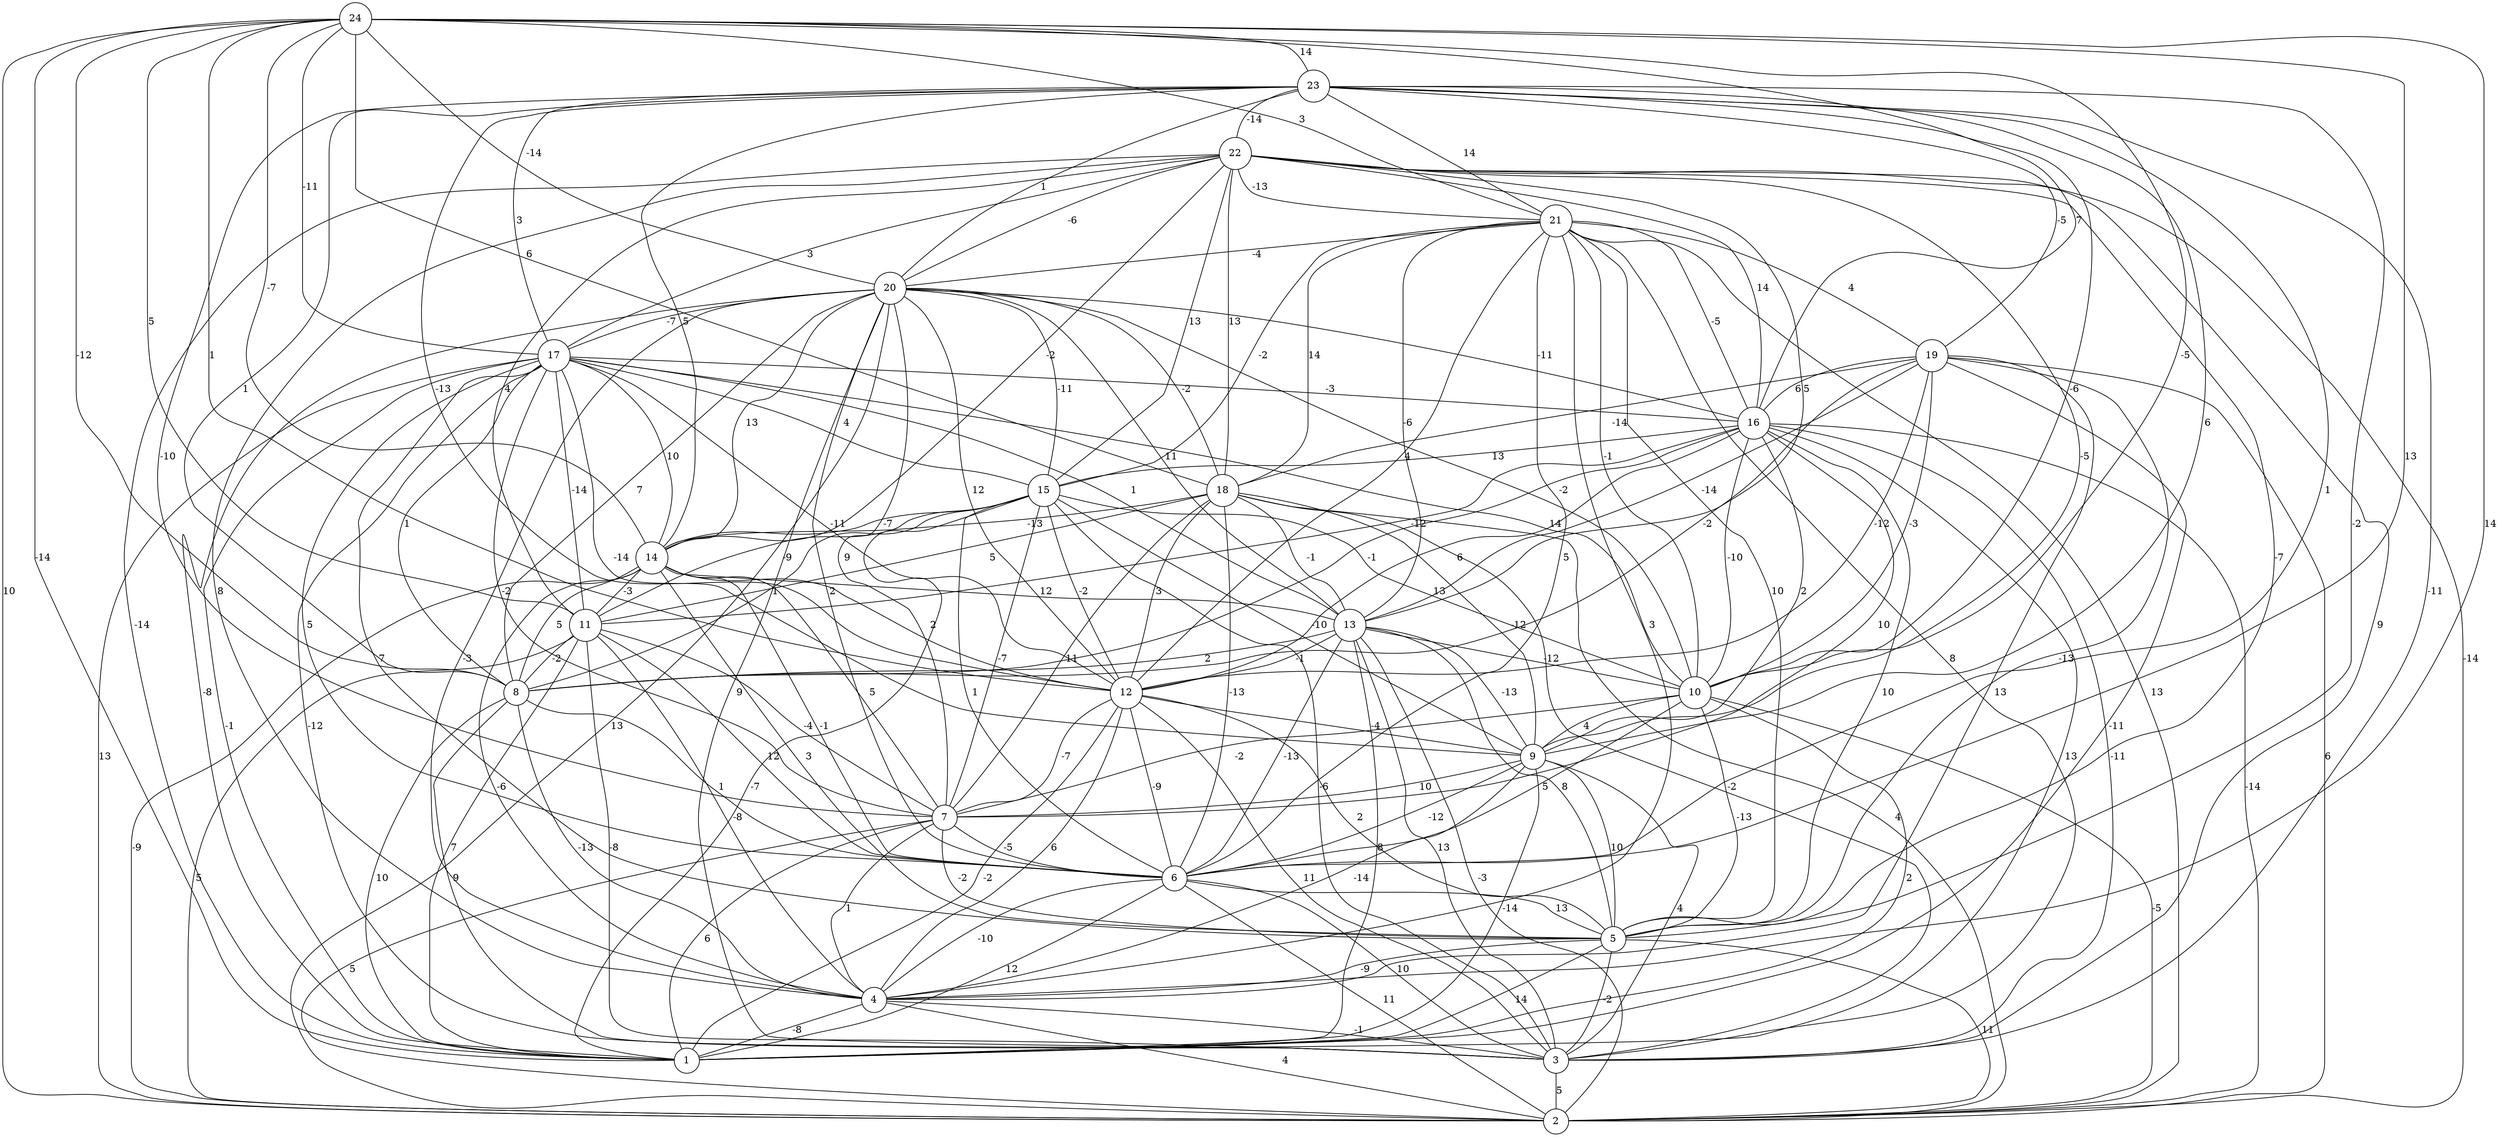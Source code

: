 graph { 
	 fontname="Helvetica,Arial,sans-serif" 
	 node [shape = circle]; 
	 24 -- 1 [label = "-14"];
	 24 -- 2 [label = "10"];
	 24 -- 4 [label = "14"];
	 24 -- 6 [label = "13"];
	 24 -- 8 [label = "-12"];
	 24 -- 10 [label = "-5"];
	 24 -- 11 [label = "5"];
	 24 -- 12 [label = "1"];
	 24 -- 14 [label = "-7"];
	 24 -- 16 [label = "7"];
	 24 -- 17 [label = "-11"];
	 24 -- 18 [label = "6"];
	 24 -- 20 [label = "-14"];
	 24 -- 21 [label = "3"];
	 24 -- 23 [label = "14"];
	 23 -- 3 [label = "-11"];
	 23 -- 5 [label = "-2"];
	 23 -- 6 [label = "1"];
	 23 -- 7 [label = "-10"];
	 23 -- 8 [label = "1"];
	 23 -- 9 [label = "6"];
	 23 -- 10 [label = "-6"];
	 23 -- 12 [label = "-13"];
	 23 -- 14 [label = "5"];
	 23 -- 17 [label = "3"];
	 23 -- 19 [label = "-5"];
	 23 -- 20 [label = "1"];
	 23 -- 21 [label = "14"];
	 23 -- 22 [label = "-14"];
	 22 -- 1 [label = "-14"];
	 22 -- 2 [label = "-14"];
	 22 -- 3 [label = "9"];
	 22 -- 4 [label = "8"];
	 22 -- 5 [label = "-7"];
	 22 -- 9 [label = "-5"];
	 22 -- 11 [label = "4"];
	 22 -- 13 [label = "5"];
	 22 -- 14 [label = "-2"];
	 22 -- 15 [label = "13"];
	 22 -- 16 [label = "14"];
	 22 -- 17 [label = "3"];
	 22 -- 18 [label = "13"];
	 22 -- 20 [label = "-6"];
	 22 -- 21 [label = "-13"];
	 21 -- 2 [label = "13"];
	 21 -- 3 [label = "8"];
	 21 -- 4 [label = "3"];
	 21 -- 5 [label = "10"];
	 21 -- 6 [label = "5"];
	 21 -- 10 [label = "-1"];
	 21 -- 12 [label = "4"];
	 21 -- 13 [label = "-6"];
	 21 -- 15 [label = "-2"];
	 21 -- 16 [label = "-5"];
	 21 -- 18 [label = "14"];
	 21 -- 19 [label = "4"];
	 21 -- 20 [label = "-4"];
	 20 -- 1 [label = "-8"];
	 20 -- 2 [label = "13"];
	 20 -- 3 [label = "9"];
	 20 -- 4 [label = "-3"];
	 20 -- 6 [label = "2"];
	 20 -- 7 [label = "9"];
	 20 -- 8 [label = "7"];
	 20 -- 10 [label = "-2"];
	 20 -- 12 [label = "12"];
	 20 -- 13 [label = "11"];
	 20 -- 14 [label = "13"];
	 20 -- 15 [label = "-11"];
	 20 -- 16 [label = "-11"];
	 20 -- 17 [label = "-7"];
	 20 -- 18 [label = "-2"];
	 19 -- 1 [label = "-11"];
	 19 -- 2 [label = "6"];
	 19 -- 4 [label = "13"];
	 19 -- 5 [label = "-13"];
	 19 -- 8 [label = "-2"];
	 19 -- 10 [label = "-3"];
	 19 -- 12 [label = "-12"];
	 19 -- 13 [label = "-14"];
	 19 -- 16 [label = "6"];
	 19 -- 18 [label = "-14"];
	 18 -- 2 [label = "4"];
	 18 -- 3 [label = "-2"];
	 18 -- 6 [label = "-13"];
	 18 -- 7 [label = "11"];
	 18 -- 9 [label = "-12"];
	 18 -- 11 [label = "5"];
	 18 -- 12 [label = "3"];
	 18 -- 13 [label = "-1"];
	 18 -- 14 [label = "-13"];
	 17 -- 1 [label = "-1"];
	 17 -- 2 [label = "13"];
	 17 -- 3 [label = "-12"];
	 17 -- 5 [label = "7"];
	 17 -- 6 [label = "5"];
	 17 -- 7 [label = "-2"];
	 17 -- 8 [label = "1"];
	 17 -- 9 [label = "-14"];
	 17 -- 10 [label = "14"];
	 17 -- 11 [label = "-14"];
	 17 -- 12 [label = "-11"];
	 17 -- 13 [label = "1"];
	 17 -- 14 [label = "10"];
	 17 -- 15 [label = "4"];
	 17 -- 16 [label = "-3"];
	 16 -- 1 [label = "13"];
	 16 -- 2 [label = "-14"];
	 16 -- 3 [label = "-11"];
	 16 -- 5 [label = "10"];
	 16 -- 7 [label = "10"];
	 16 -- 8 [label = "-1"];
	 16 -- 9 [label = "2"];
	 16 -- 10 [label = "-10"];
	 16 -- 11 [label = "-12"];
	 16 -- 12 [label = "6"];
	 16 -- 15 [label = "13"];
	 15 -- 1 [label = "-7"];
	 15 -- 3 [label = "-6"];
	 15 -- 6 [label = "1"];
	 15 -- 7 [label = "-7"];
	 15 -- 8 [label = "1"];
	 15 -- 9 [label = "-10"];
	 15 -- 10 [label = "13"];
	 15 -- 11 [label = "-9"];
	 15 -- 12 [label = "-2"];
	 15 -- 14 [label = "-7"];
	 14 -- 2 [label = "-9"];
	 14 -- 4 [label = "-6"];
	 14 -- 5 [label = "3"];
	 14 -- 6 [label = "-1"];
	 14 -- 7 [label = "5"];
	 14 -- 8 [label = "5"];
	 14 -- 11 [label = "-3"];
	 14 -- 12 [label = "2"];
	 14 -- 13 [label = "12"];
	 13 -- 1 [label = "8"];
	 13 -- 2 [label = "-3"];
	 13 -- 3 [label = "13"];
	 13 -- 5 [label = "8"];
	 13 -- 6 [label = "-13"];
	 13 -- 8 [label = "2"];
	 13 -- 9 [label = "-13"];
	 13 -- 10 [label = "-12"];
	 13 -- 12 [label = "-1"];
	 12 -- 1 [label = "-2"];
	 12 -- 3 [label = "11"];
	 12 -- 4 [label = "6"];
	 12 -- 5 [label = "2"];
	 12 -- 6 [label = "-9"];
	 12 -- 7 [label = "-7"];
	 12 -- 9 [label = "-4"];
	 11 -- 1 [label = "7"];
	 11 -- 2 [label = "5"];
	 11 -- 3 [label = "-8"];
	 11 -- 4 [label = "-8"];
	 11 -- 6 [label = "12"];
	 11 -- 7 [label = "-4"];
	 11 -- 8 [label = "-2"];
	 10 -- 1 [label = "2"];
	 10 -- 2 [label = "-5"];
	 10 -- 5 [label = "-13"];
	 10 -- 6 [label = "5"];
	 10 -- 7 [label = "-2"];
	 10 -- 9 [label = "4"];
	 9 -- 1 [label = "-14"];
	 9 -- 3 [label = "4"];
	 9 -- 4 [label = "-14"];
	 9 -- 5 [label = "10"];
	 9 -- 6 [label = "-12"];
	 9 -- 7 [label = "10"];
	 8 -- 1 [label = "10"];
	 8 -- 3 [label = "9"];
	 8 -- 4 [label = "-13"];
	 8 -- 6 [label = "1"];
	 7 -- 1 [label = "6"];
	 7 -- 2 [label = "5"];
	 7 -- 4 [label = "1"];
	 7 -- 5 [label = "-2"];
	 7 -- 6 [label = "-5"];
	 6 -- 1 [label = "12"];
	 6 -- 2 [label = "11"];
	 6 -- 3 [label = "10"];
	 6 -- 4 [label = "-10"];
	 6 -- 5 [label = "13"];
	 5 -- 1 [label = "14"];
	 5 -- 2 [label = "11"];
	 5 -- 3 [label = "-2"];
	 5 -- 4 [label = "-9"];
	 4 -- 1 [label = "-8"];
	 4 -- 2 [label = "4"];
	 4 -- 3 [label = "-1"];
	 3 -- 2 [label = "5"];
	 1;
	 2;
	 3;
	 4;
	 5;
	 6;
	 7;
	 8;
	 9;
	 10;
	 11;
	 12;
	 13;
	 14;
	 15;
	 16;
	 17;
	 18;
	 19;
	 20;
	 21;
	 22;
	 23;
	 24;
}
